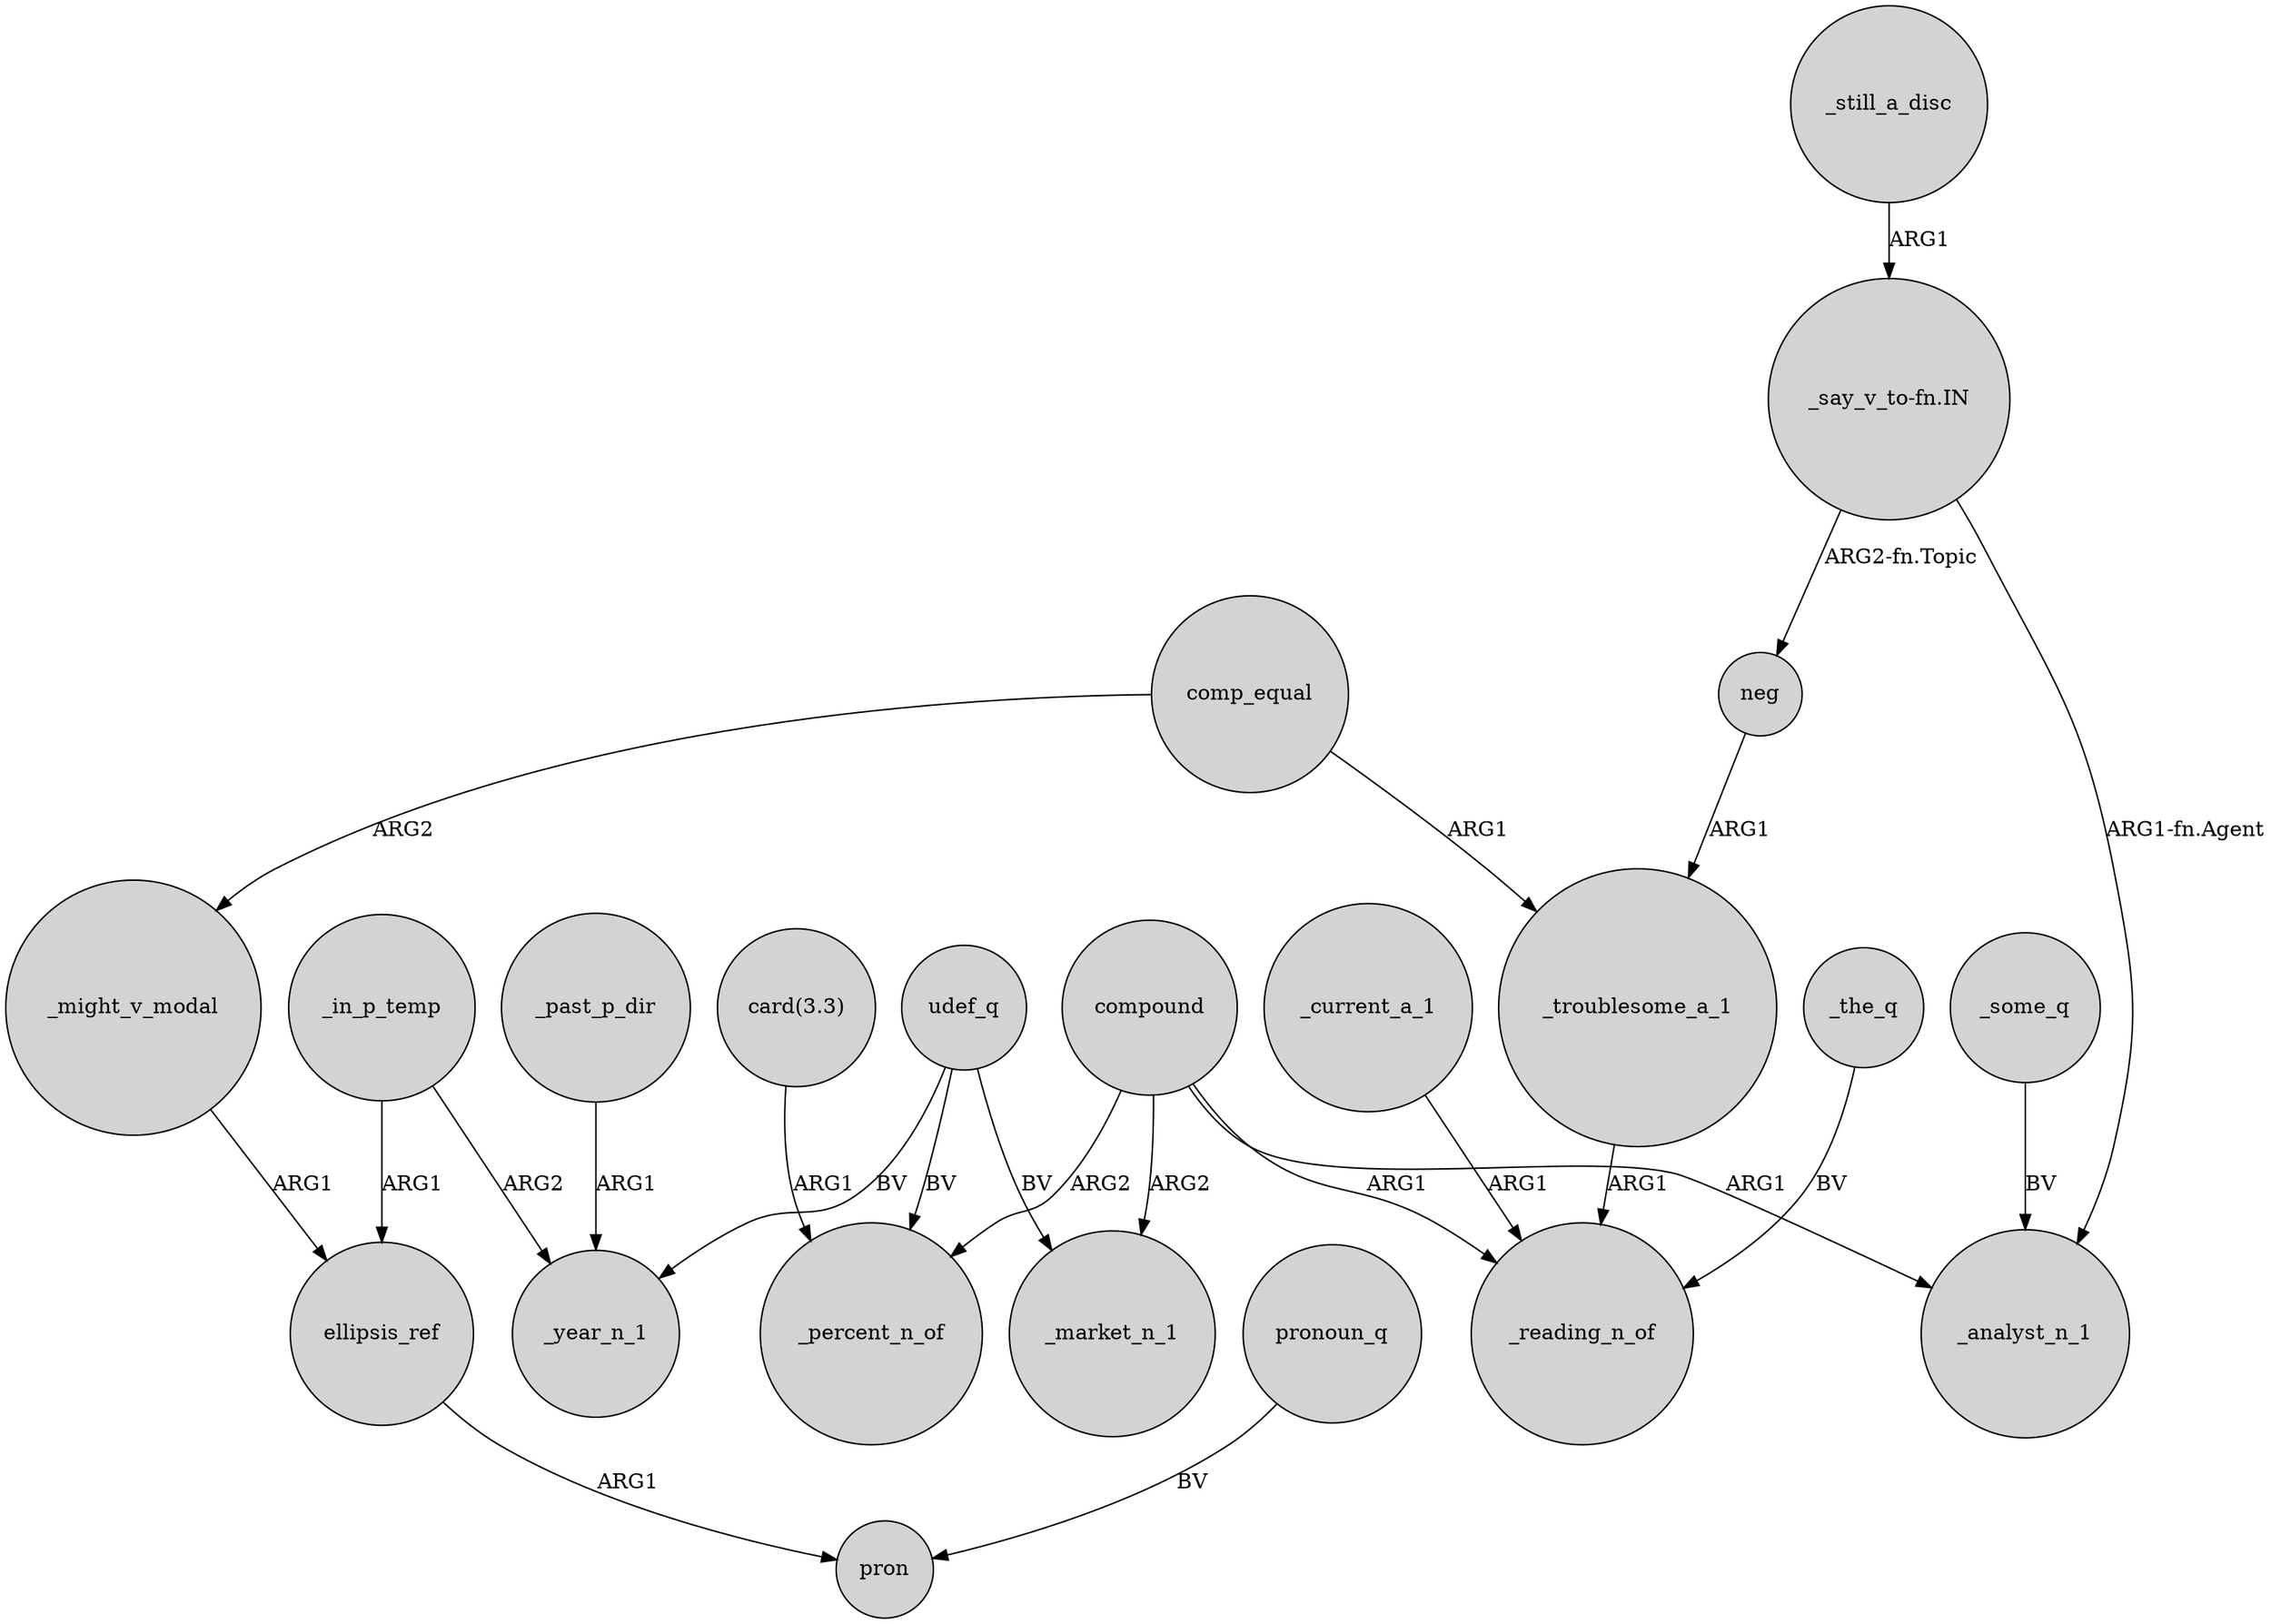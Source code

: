 digraph {
	node [shape=circle style=filled]
	compound -> _market_n_1 [label=ARG2]
	comp_equal -> _might_v_modal [label=ARG2]
	_current_a_1 -> _reading_n_of [label=ARG1]
	ellipsis_ref -> pron [label=ARG1]
	udef_q -> _market_n_1 [label=BV]
	_might_v_modal -> ellipsis_ref [label=ARG1]
	compound -> _reading_n_of [label=ARG1]
	compound -> _percent_n_of [label=ARG2]
	_in_p_temp -> ellipsis_ref [label=ARG1]
	_troublesome_a_1 -> _reading_n_of [label=ARG1]
	_in_p_temp -> _year_n_1 [label=ARG2]
	pronoun_q -> pron [label=BV]
	_past_p_dir -> _year_n_1 [label=ARG1]
	_some_q -> _analyst_n_1 [label=BV]
	"_say_v_to-fn.IN" -> _analyst_n_1 [label="ARG1-fn.Agent"]
	neg -> _troublesome_a_1 [label=ARG1]
	_the_q -> _reading_n_of [label=BV]
	_still_a_disc -> "_say_v_to-fn.IN" [label=ARG1]
	"_say_v_to-fn.IN" -> neg [label="ARG2-fn.Topic"]
	udef_q -> _year_n_1 [label=BV]
	comp_equal -> _troublesome_a_1 [label=ARG1]
	udef_q -> _percent_n_of [label=BV]
	"card(3.3)" -> _percent_n_of [label=ARG1]
	compound -> _analyst_n_1 [label=ARG1]
}
